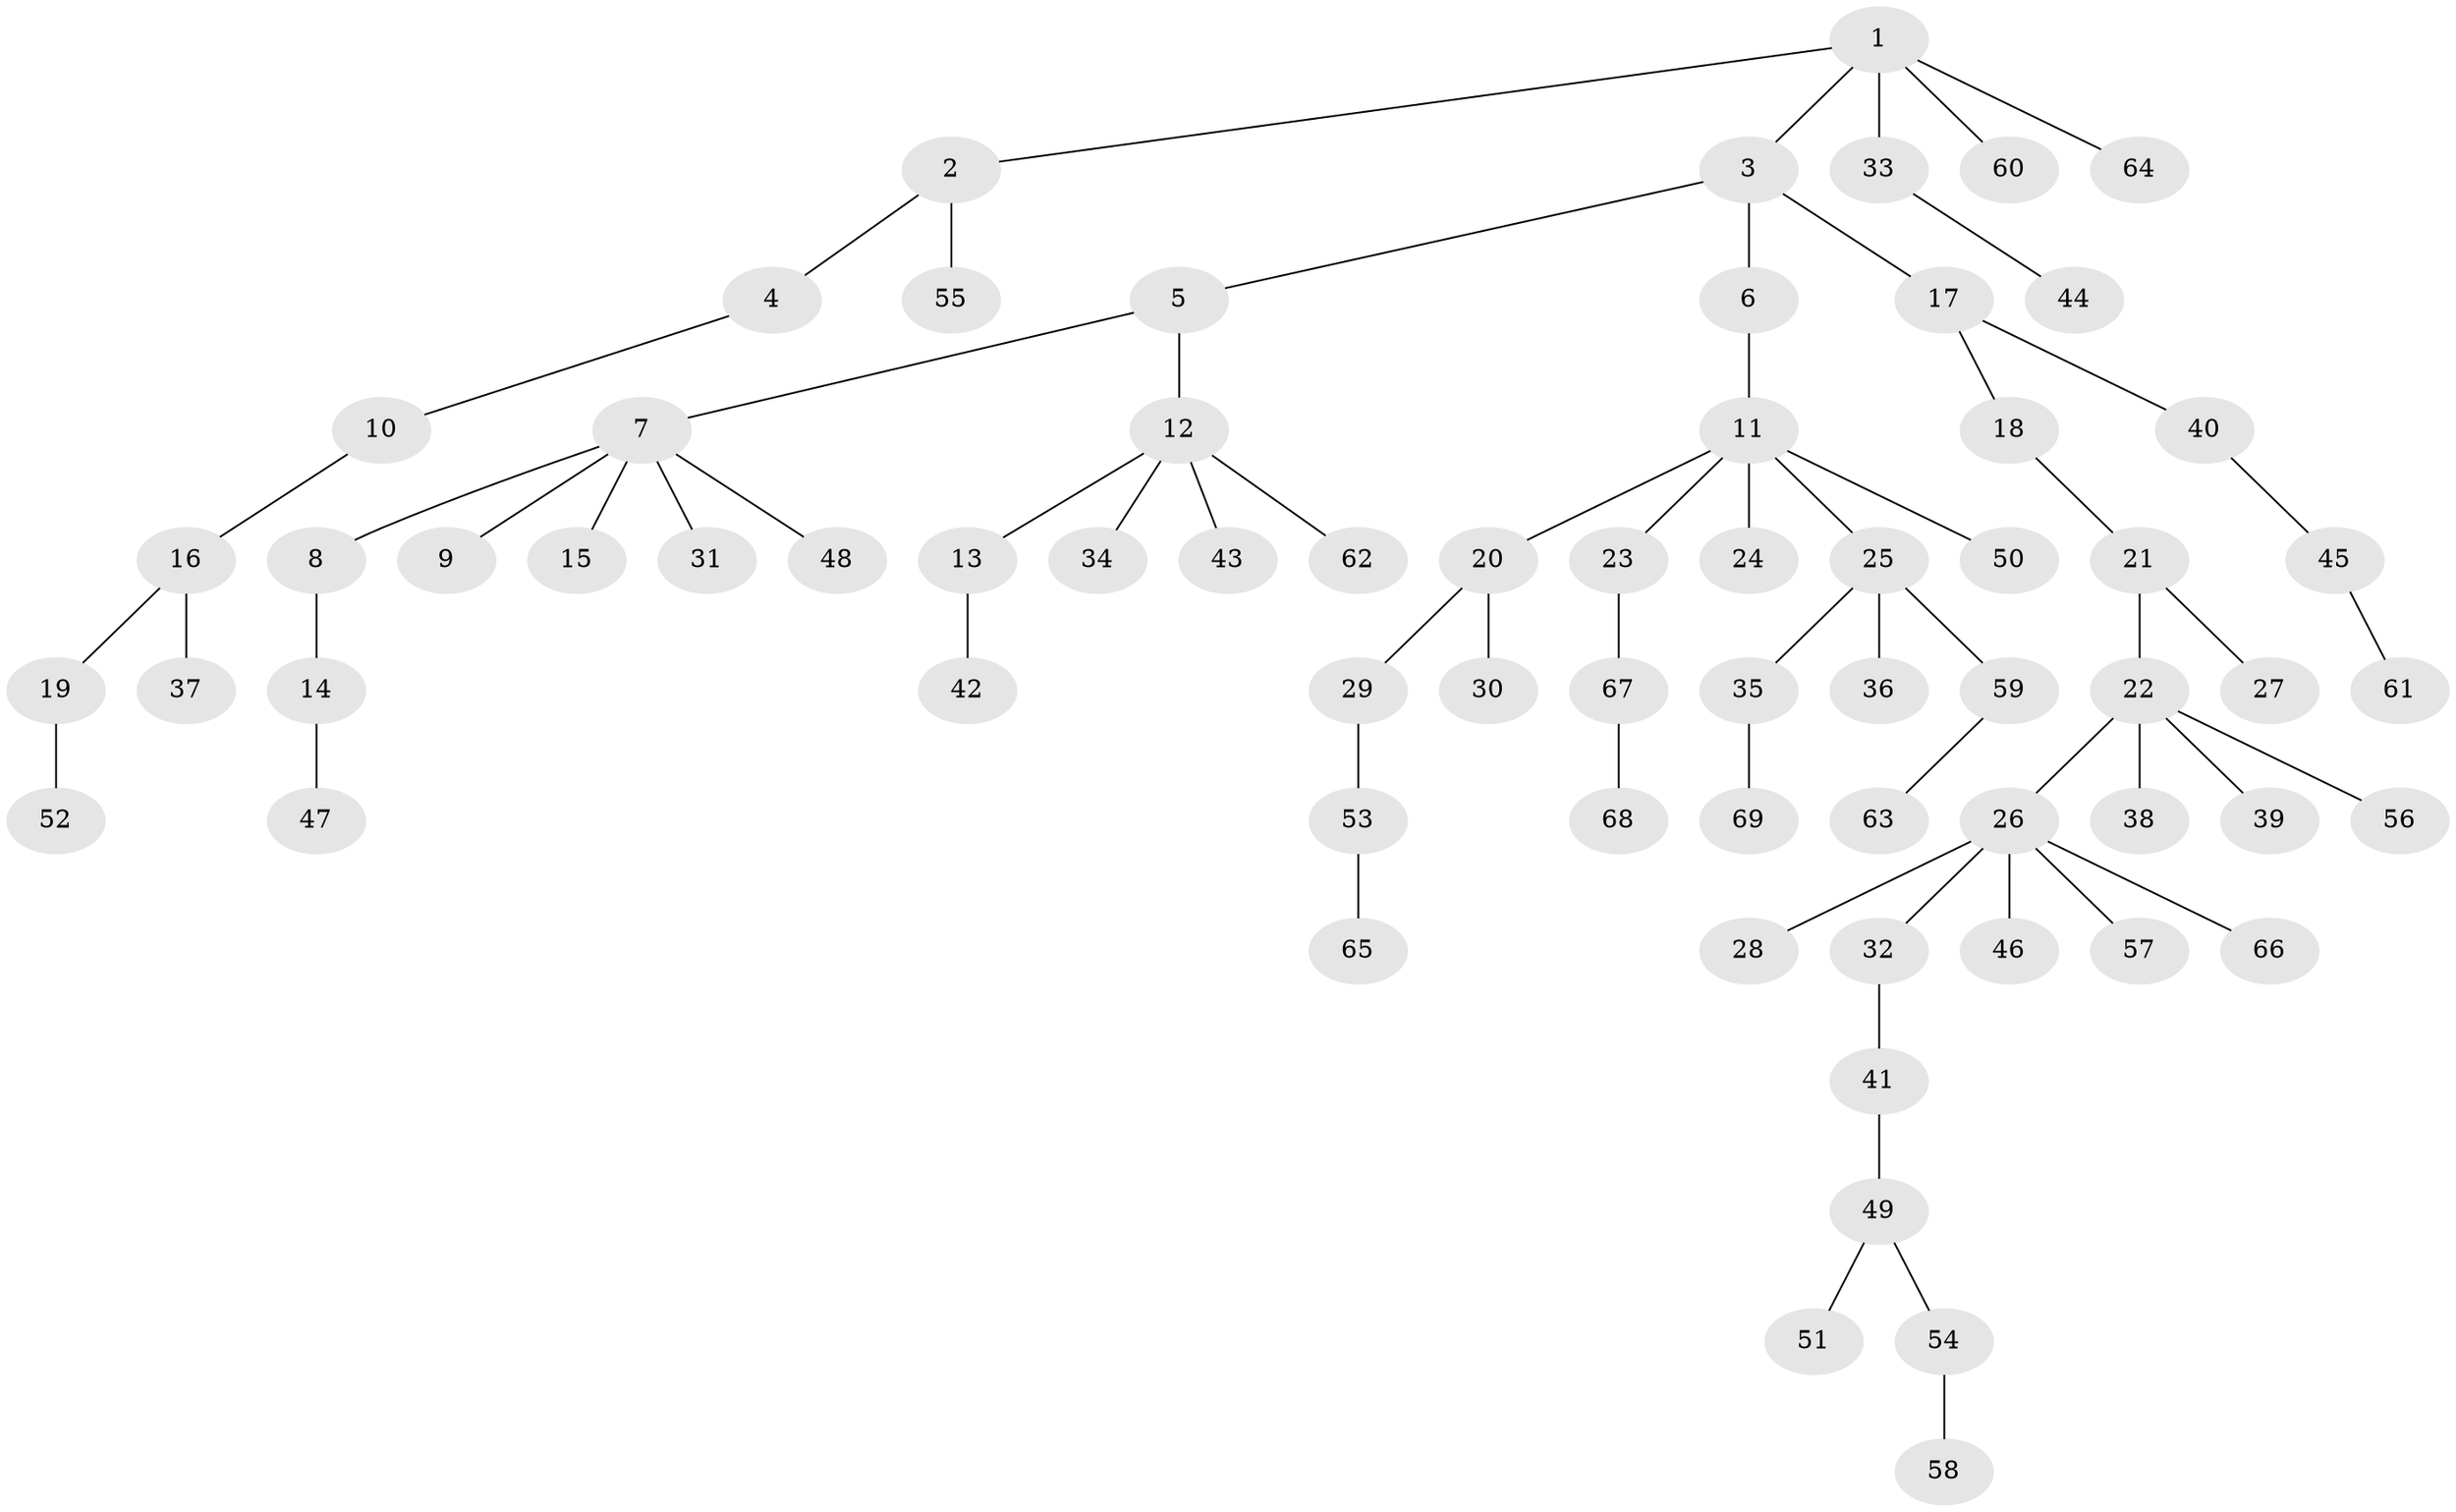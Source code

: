 // original degree distribution, {5: 0.010416666666666666, 4: 0.052083333333333336, 2: 0.28125, 7: 0.03125, 1: 0.5, 3: 0.10416666666666667, 6: 0.020833333333333332}
// Generated by graph-tools (version 1.1) at 2025/51/03/04/25 22:51:43]
// undirected, 69 vertices, 68 edges
graph export_dot {
  node [color=gray90,style=filled];
  1;
  2;
  3;
  4;
  5;
  6;
  7;
  8;
  9;
  10;
  11;
  12;
  13;
  14;
  15;
  16;
  17;
  18;
  19;
  20;
  21;
  22;
  23;
  24;
  25;
  26;
  27;
  28;
  29;
  30;
  31;
  32;
  33;
  34;
  35;
  36;
  37;
  38;
  39;
  40;
  41;
  42;
  43;
  44;
  45;
  46;
  47;
  48;
  49;
  50;
  51;
  52;
  53;
  54;
  55;
  56;
  57;
  58;
  59;
  60;
  61;
  62;
  63;
  64;
  65;
  66;
  67;
  68;
  69;
  1 -- 2 [weight=1.0];
  1 -- 3 [weight=1.0];
  1 -- 33 [weight=1.0];
  1 -- 60 [weight=1.0];
  1 -- 64 [weight=1.0];
  2 -- 4 [weight=1.0];
  2 -- 55 [weight=1.0];
  3 -- 5 [weight=1.0];
  3 -- 6 [weight=1.0];
  3 -- 17 [weight=1.0];
  4 -- 10 [weight=1.0];
  5 -- 7 [weight=1.0];
  5 -- 12 [weight=1.0];
  6 -- 11 [weight=1.0];
  7 -- 8 [weight=1.0];
  7 -- 9 [weight=1.0];
  7 -- 15 [weight=1.0];
  7 -- 31 [weight=1.0];
  7 -- 48 [weight=1.0];
  8 -- 14 [weight=1.0];
  10 -- 16 [weight=1.0];
  11 -- 20 [weight=1.0];
  11 -- 23 [weight=1.0];
  11 -- 24 [weight=1.0];
  11 -- 25 [weight=1.0];
  11 -- 50 [weight=1.0];
  12 -- 13 [weight=1.0];
  12 -- 34 [weight=1.0];
  12 -- 43 [weight=1.0];
  12 -- 62 [weight=1.0];
  13 -- 42 [weight=1.0];
  14 -- 47 [weight=1.0];
  16 -- 19 [weight=1.0];
  16 -- 37 [weight=1.0];
  17 -- 18 [weight=1.0];
  17 -- 40 [weight=1.0];
  18 -- 21 [weight=1.0];
  19 -- 52 [weight=1.0];
  20 -- 29 [weight=1.0];
  20 -- 30 [weight=1.0];
  21 -- 22 [weight=1.0];
  21 -- 27 [weight=1.0];
  22 -- 26 [weight=1.0];
  22 -- 38 [weight=1.0];
  22 -- 39 [weight=1.0];
  22 -- 56 [weight=1.0];
  23 -- 67 [weight=1.0];
  25 -- 35 [weight=1.0];
  25 -- 36 [weight=1.0];
  25 -- 59 [weight=1.0];
  26 -- 28 [weight=1.0];
  26 -- 32 [weight=1.0];
  26 -- 46 [weight=1.0];
  26 -- 57 [weight=1.0];
  26 -- 66 [weight=1.0];
  29 -- 53 [weight=1.0];
  32 -- 41 [weight=1.0];
  33 -- 44 [weight=1.0];
  35 -- 69 [weight=1.0];
  40 -- 45 [weight=1.0];
  41 -- 49 [weight=1.0];
  45 -- 61 [weight=1.0];
  49 -- 51 [weight=1.0];
  49 -- 54 [weight=1.0];
  53 -- 65 [weight=1.0];
  54 -- 58 [weight=1.0];
  59 -- 63 [weight=1.0];
  67 -- 68 [weight=1.0];
}
